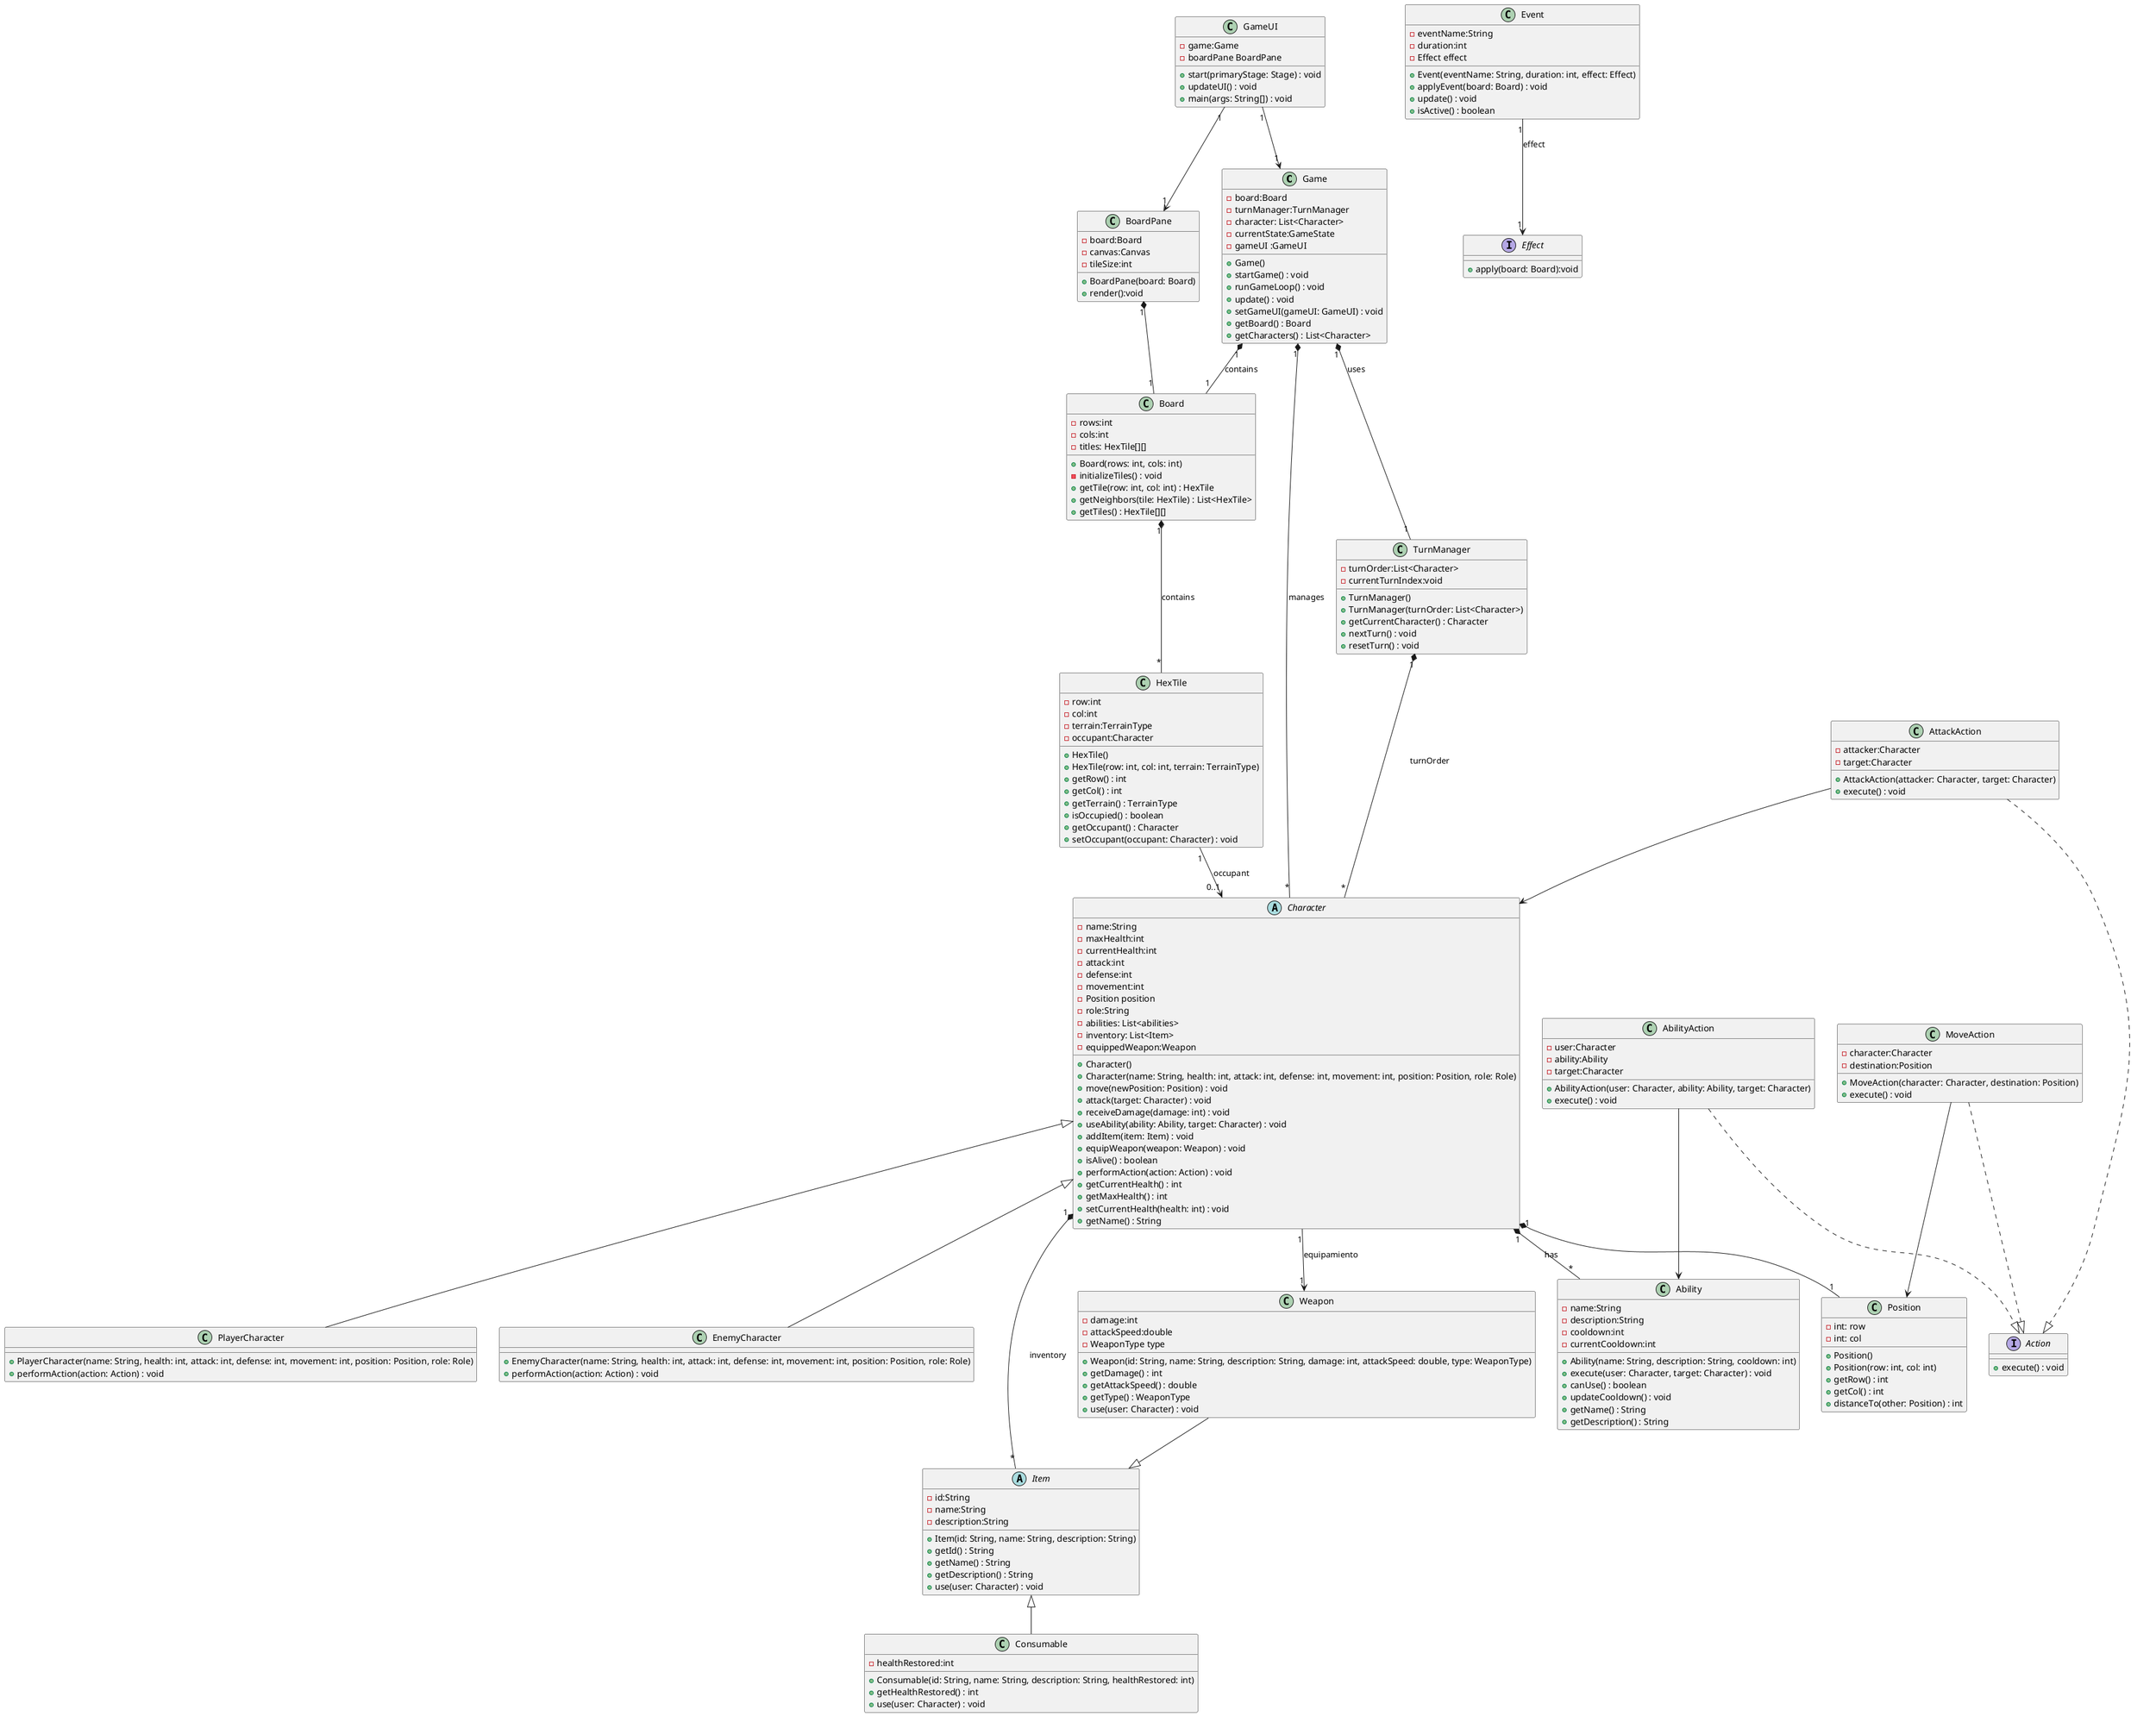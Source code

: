 @startuml
 Game "1" *-- "1" Board : contains
 Game "1" *-- "*" Character : manages
 Game "1" *-- "1" TurnManager : uses
 Board "1" *-- "*" HexTile : contains
 Character <|-- PlayerCharacter
 Character <|-- EnemyCharacter
 Character "1" *-- "*" Ability : has
 Character "1" *-- "*" Item : inventory
 GameUI "1" --> "1" Game
 GameUI "1" --> "1" BoardPane
 BoardPane "1" *-- "1" Board
 Weapon --|> Item
 AttackAction ..|> Action
 AbilityAction ..|> Action
 MoveAction ..|> Action
 Item<|--Consumable
 Character"1"-->"1" Weapon: equipamiento
 HexTile"1"-->"0..1" Character:occupant
 Character"1"*--"1"Position
 TurnManager"1"*--"*"Character: turnOrder
 MoveAction --> Position
 AttackAction --> Character
 AbilityAction --> Ability
 Event "1" --> "1" Effect : effect

class Game {
    -board:Board
    -turnManager:TurnManager
    -character: List<Character>
    -currentState:GameState
    -gameUI :GameUI
    +Game()
    +startGame() : void
    +runGameLoop() : void
    +update() : void
    +setGameUI(gameUI: GameUI) : void
    +getBoard() : Board
    +getCharacters() : List<Character>
}

class Board {
    -rows:int
    -cols:int
    -titles: HexTile[][]
    +Board(rows: int, cols: int)
    -initializeTiles() : void
    +getTile(row: int, col: int) : HexTile
    +getNeighbors(tile: HexTile) : List<HexTile>
    +getTiles() : HexTile[][]
}

class HexTile {
    -row:int
    -col:int
    -terrain:TerrainType
    -occupant:Character
    +HexTile()
    +HexTile(row: int, col: int, terrain: TerrainType)
    +getRow() : int
    +getCol() : int
    +getTerrain() : TerrainType
    +isOccupied() : boolean
    +getOccupant() : Character
    +setOccupant(occupant: Character) : void
}

class Position {
    -int: row
    -int: col
    +Position()
    +Position(row: int, col: int)
    +getRow() : int
    +getCol() : int
    +distanceTo(other: Position) : int
}

class TurnManager {
    -turnOrder:List<Character>
    -currentTurnIndex:void
    +TurnManager()
    +TurnManager(turnOrder: List<Character>)
    +getCurrentCharacter() : Character
    +nextTurn() : void
    +resetTurn() : void
}

abstract class Character {
    -name:String
    -maxHealth:int
    -currentHealth:int
    -attack:int
    -defense:int
    -movement:int
    -Position position
    -role:String
    -abilities: List<abilities>
    -inventory: List<Item>
    -equippedWeapon:Weapon
    +Character()
    +Character(name: String, health: int, attack: int, defense: int, movement: int, position: Position, role: Role)
    +move(newPosition: Position) : void
    +attack(target: Character) : void
    +receiveDamage(damage: int) : void
    +useAbility(ability: Ability, target: Character) : void
    +addItem(item: Item) : void
    +equipWeapon(weapon: Weapon) : void
    +isAlive() : boolean
    +performAction(action: Action) : void
    +getCurrentHealth() : int
    +getMaxHealth() : int
    +setCurrentHealth(health: int) : void
    +getName() : String
}

class PlayerCharacter {
    +PlayerCharacter(name: String, health: int, attack: int, defense: int, movement: int, position: Position, role: Role)
    +performAction(action: Action) : void
}

class EnemyCharacter {
    +EnemyCharacter(name: String, health: int, attack: int, defense: int, movement: int, position: Position, role: Role)
    +performAction(action: Action) : void
}

interface Action {
    +execute() : void
}

class MoveAction {
    -character:Character
    -destination:Position
    +MoveAction(character: Character, destination: Position)
    +execute() : void
}


class AttackAction {
    -attacker:Character
    -target:Character
    +AttackAction(attacker: Character, target: Character)
    +execute() : void
}

class AbilityAction {
    -user:Character
    -ability:Ability
    -target:Character
    +AbilityAction(user: Character, ability: Ability, target: Character)
    +execute() : void
}


class Ability {
    -name:String
    -description:String
    -cooldown:int
    -currentCooldown:int
    +Ability(name: String, description: String, cooldown: int)
    +execute(user: Character, target: Character) : void
    +canUse() : boolean
    +updateCooldown() : void
    +getName() : String
    +getDescription() : String
}

interface Effect {
    +apply(board: Board):void
}

class Event {
    -eventName:String
    -duration:int
    -Effect effect
    +Event(eventName: String, duration: int, effect: Effect)
    +applyEvent(board: Board) : void
    +update() : void
    +isActive() : boolean
}

abstract class Item {
    -id:String
    -name:String
    -description:String
    +Item(id: String, name: String, description: String)
    +getId() : String
    +getName() : String
    +getDescription() : String
    +use(user: Character) : void
}

class Consumable {
    -healthRestored:int
    +Consumable(id: String, name: String, description: String, healthRestored: int)
    +getHealthRestored() : int
    +use(user: Character) : void
}

class Weapon {
    -damage:int
    -attackSpeed:double
    -WeaponType type
    +Weapon(id: String, name: String, description: String, damage: int, attackSpeed: double, type: WeaponType)
    +getDamage() : int
    +getAttackSpeed() : double
    +getType() : WeaponType
    +use(user: Character) : void
}

class GameUI {
    -game:Game
    -boardPane BoardPane
    +start(primaryStage: Stage) : void
    +updateUI() : void
    +main(args: String[]) : void
}

class BoardPane {
    -board:Board
    -canvas:Canvas
    -tileSize:int
    +BoardPane(board: Board)
    +render():void
}

@enduml
